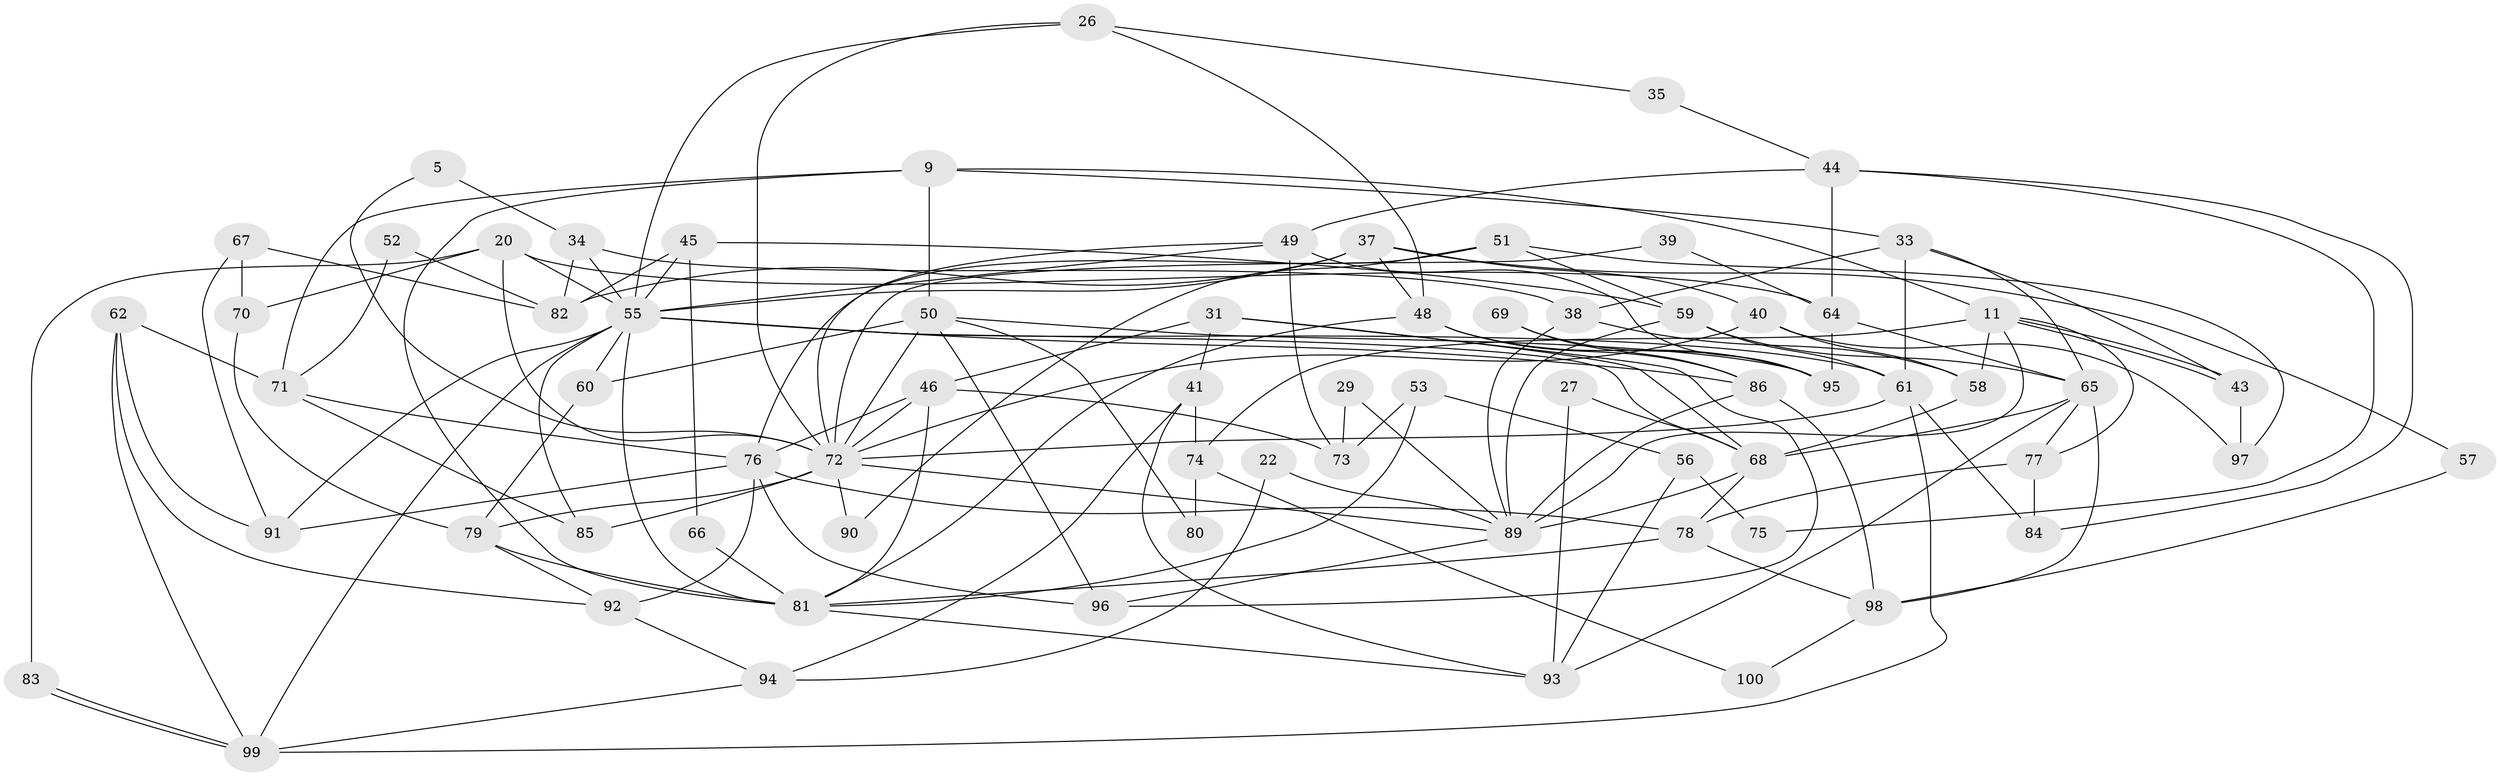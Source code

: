 // original degree distribution, {5: 0.25, 4: 0.27, 6: 0.06, 2: 0.16, 3: 0.21, 7: 0.04, 8: 0.01}
// Generated by graph-tools (version 1.1) at 2025/53/03/04/25 21:53:18]
// undirected, 70 vertices, 154 edges
graph export_dot {
graph [start="1"]
  node [color=gray90,style=filled];
  5;
  9;
  11 [super="+7"];
  20;
  22;
  26;
  27;
  29;
  31;
  33;
  34;
  35;
  37;
  38;
  39;
  40;
  41;
  43;
  44;
  45;
  46 [super="+24"];
  48 [super="+2"];
  49;
  50 [super="+6"];
  51;
  52;
  53;
  55 [super="+15+25+47"];
  56 [super="+19"];
  57;
  58 [super="+54"];
  59 [super="+18"];
  60 [super="+28"];
  61 [super="+21"];
  62;
  64;
  65 [super="+30"];
  66;
  67;
  68 [super="+36"];
  69;
  70;
  71 [super="+32"];
  72 [super="+23+17"];
  73;
  74;
  75;
  76 [super="+12"];
  77;
  78 [super="+10+13+42"];
  79;
  80;
  81 [super="+3+63"];
  82 [super="+4"];
  83;
  84;
  85;
  86;
  89 [super="+88"];
  90;
  91;
  92;
  93;
  94;
  95 [super="+14"];
  96;
  97;
  98;
  99 [super="+87"];
  100;
  5 -- 34;
  5 -- 72;
  9 -- 33;
  9 -- 50;
  9 -- 11;
  9 -- 81;
  9 -- 71;
  11 -- 43;
  11 -- 43;
  11 -- 58 [weight=2];
  11 -- 74;
  11 -- 77;
  11 -- 89;
  20 -- 70;
  20 -- 64;
  20 -- 83;
  20 -- 72;
  20 -- 55;
  22 -- 94;
  22 -- 89;
  26 -- 55;
  26 -- 35;
  26 -- 72;
  26 -- 48;
  27 -- 93;
  27 -- 68;
  29 -- 73;
  29 -- 89;
  31 -- 41;
  31 -- 96;
  31 -- 68;
  31 -- 46;
  33 -- 38;
  33 -- 43;
  33 -- 61;
  33 -- 65;
  34 -- 38;
  34 -- 82;
  34 -- 55;
  35 -- 44;
  37 -- 55;
  37 -- 40;
  37 -- 57;
  37 -- 48;
  37 -- 82;
  38 -- 58 [weight=2];
  38 -- 89;
  39 -- 64;
  39 -- 72;
  40 -- 58;
  40 -- 72;
  40 -- 97;
  41 -- 94;
  41 -- 93;
  41 -- 74;
  43 -- 97;
  44 -- 49;
  44 -- 84;
  44 -- 64;
  44 -- 75;
  45 -- 59;
  45 -- 66;
  45 -- 82;
  45 -- 55;
  46 -- 76;
  46 -- 72;
  46 -- 81;
  46 -- 73;
  48 -- 86;
  48 -- 81;
  48 -- 95;
  49 -- 55;
  49 -- 73;
  49 -- 95;
  49 -- 72;
  50 -- 72;
  50 -- 80;
  50 -- 96;
  50 -- 60;
  50 -- 95;
  51 -- 97;
  51 -- 76;
  51 -- 90;
  51 -- 59;
  52 -- 82;
  52 -- 71;
  53 -- 73;
  53 -- 56;
  53 -- 81;
  55 -- 81 [weight=2];
  55 -- 86;
  55 -- 99;
  55 -- 91;
  55 -- 68;
  55 -- 85;
  55 -- 60;
  55 -- 61;
  56 -- 93;
  56 -- 75 [weight=2];
  57 -- 98;
  58 -- 68;
  59 -- 89 [weight=2];
  59 -- 65;
  59 -- 61;
  60 -- 79;
  61 -- 84;
  61 -- 99 [weight=2];
  61 -- 72;
  62 -- 91;
  62 -- 92;
  62 -- 71;
  62 -- 99;
  64 -- 65;
  64 -- 95;
  65 -- 68 [weight=2];
  65 -- 98;
  65 -- 93;
  65 -- 77;
  66 -- 81;
  67 -- 91;
  67 -- 70;
  67 -- 82;
  68 -- 78 [weight=2];
  68 -- 89 [weight=2];
  69 -- 95;
  69 -- 86;
  70 -- 79;
  71 -- 85;
  71 -- 76;
  72 -- 79 [weight=3];
  72 -- 90;
  72 -- 85;
  72 -- 89 [weight=3];
  74 -- 80;
  74 -- 100;
  76 -- 96;
  76 -- 91;
  76 -- 92;
  76 -- 78;
  77 -- 84;
  77 -- 78;
  78 -- 81 [weight=2];
  78 -- 98;
  79 -- 92;
  79 -- 81 [weight=2];
  81 -- 93;
  83 -- 99 [weight=2];
  83 -- 99;
  86 -- 89;
  86 -- 98;
  89 -- 96;
  92 -- 94;
  94 -- 99;
  98 -- 100;
}
